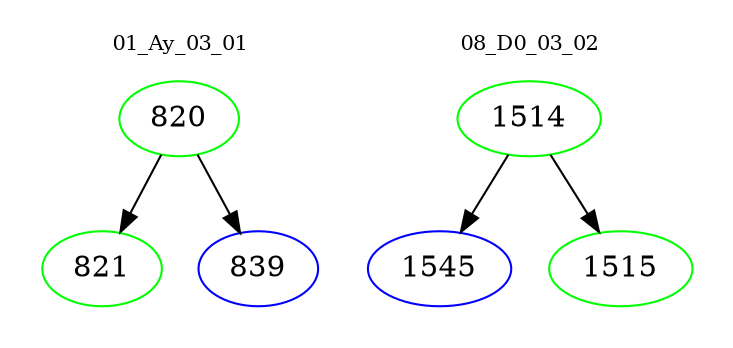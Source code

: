 digraph{
subgraph cluster_0 {
color = white
label = "01_Ay_03_01";
fontsize=10;
T0_820 [label="820", color="green"]
T0_820 -> T0_821 [color="black"]
T0_821 [label="821", color="green"]
T0_820 -> T0_839 [color="black"]
T0_839 [label="839", color="blue"]
}
subgraph cluster_1 {
color = white
label = "08_D0_03_02";
fontsize=10;
T1_1514 [label="1514", color="green"]
T1_1514 -> T1_1545 [color="black"]
T1_1545 [label="1545", color="blue"]
T1_1514 -> T1_1515 [color="black"]
T1_1515 [label="1515", color="green"]
}
}
